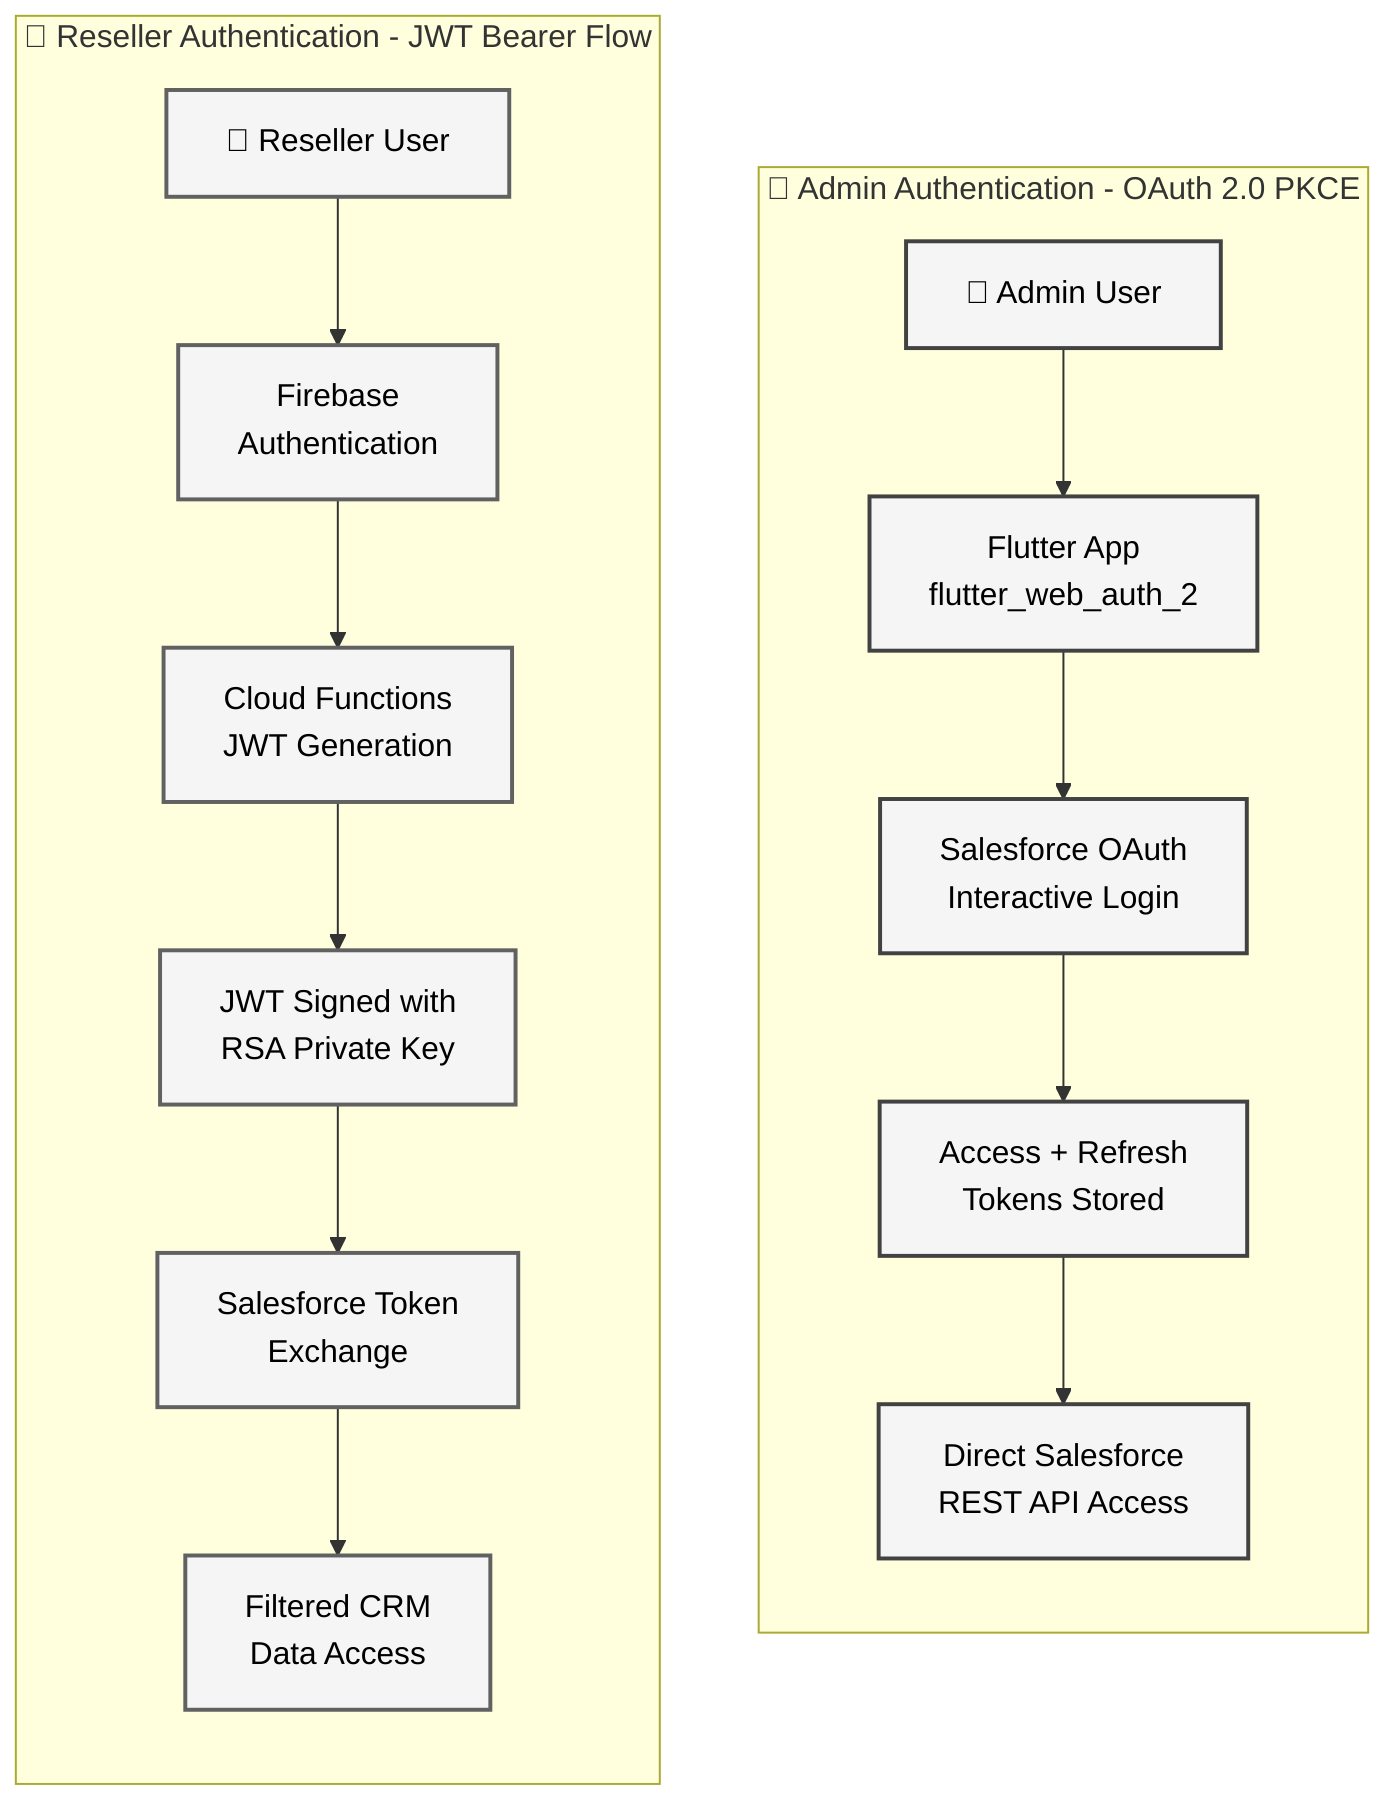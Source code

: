 flowchart TD
    %% Admin Authentication Flow (Left Side)
    subgraph AdminFlow ["🔑 Admin Authentication - OAuth 2.0 PKCE"]
        direction TB
        A1["👤 Admin User"]
        A2["Flutter App<br/>flutter_web_auth_2"]
        A3["Salesforce OAuth<br/>Interactive Login"]
        A4["Access + Refresh<br/>Tokens Stored"]
        A5["Direct Salesforce<br/>REST API Access"]
        
        A1 --> A2
        A2 --> A3
        A3 --> A4
        A4 --> A5
    end
    
    %% Reseller Authentication Flow (Right Side)
    subgraph ResellerFlow ["🎫 Reseller Authentication - JWT Bearer Flow"]
        direction TB
        R1["👤 Reseller User"]
        R2["Firebase<br/>Authentication"]
        R3["Cloud Functions<br/>JWT Generation"]
        R4["JWT Signed with<br/>RSA Private Key"]
        R5["Salesforce Token<br/>Exchange"]
        R6["Filtered CRM<br/>Data Access"]
        
        R1 --> R2
        R2 --> R3
        R3 --> R4
        R4 --> R5
        R5 --> R6
    end
    
    %% Professional grayscale styling for thesis
    classDef adminStyle fill:#f5f5f5,stroke:#424242,stroke-width:2px,color:#000
    classDef resellerStyle fill:#f5f5f5,stroke:#616161,stroke-width:2px,color:#000
    
    class A1,A2,A3,A4,A5 adminStyle
    class R1,R2,R3,R4,R5,R6 resellerStyle